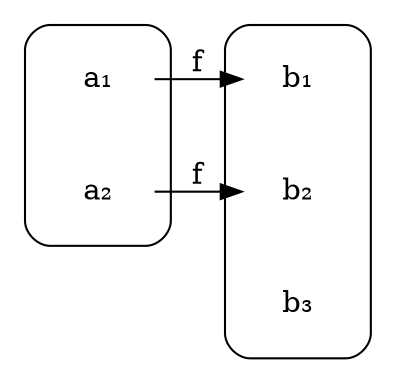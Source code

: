 digraph {
    rankdir=LR
    node[shape=plaintext]

    subgraph cluster_0  {
        style=rounded
        a1[label="a₁"]
        a2[label="a₂"]
    }

    a2 -> b2[label=f]
    a1 -> b1[label=f]

    subgraph cluster_1 {
        style=rounded
        b1[label="b₁"]
        b2[label="b₂"]
        b3[label="b₃"]
    }
}
